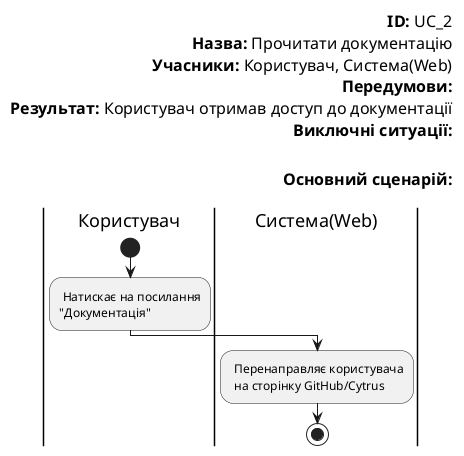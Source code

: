 @startuml

left header
<font color=000 size=16><b>ID:</b> UC_2
<font color=000 size=16><b>Назва:</b> Прочитати документацію
<font color=000 size=16><b>Учасники:</b> Користувач, Система(Web)
<font color=000 size=16><b>Передумови:</b>
<font color=000 size=16><b>Результат:</b> Користувач отримав доступ до документації
<font color=000 size=16><b>Виключні ситуації:</b>
<font color=red size=16>

<font color=000 size=16><b>Основний сценарій:</b>

end header

|Користувач|
start
: Натискає на посилання
"Документація";

|Система(Web)|
: Перенаправляє користувача
 на сторінку GitHub/Cytrus;

stop;

@enduml